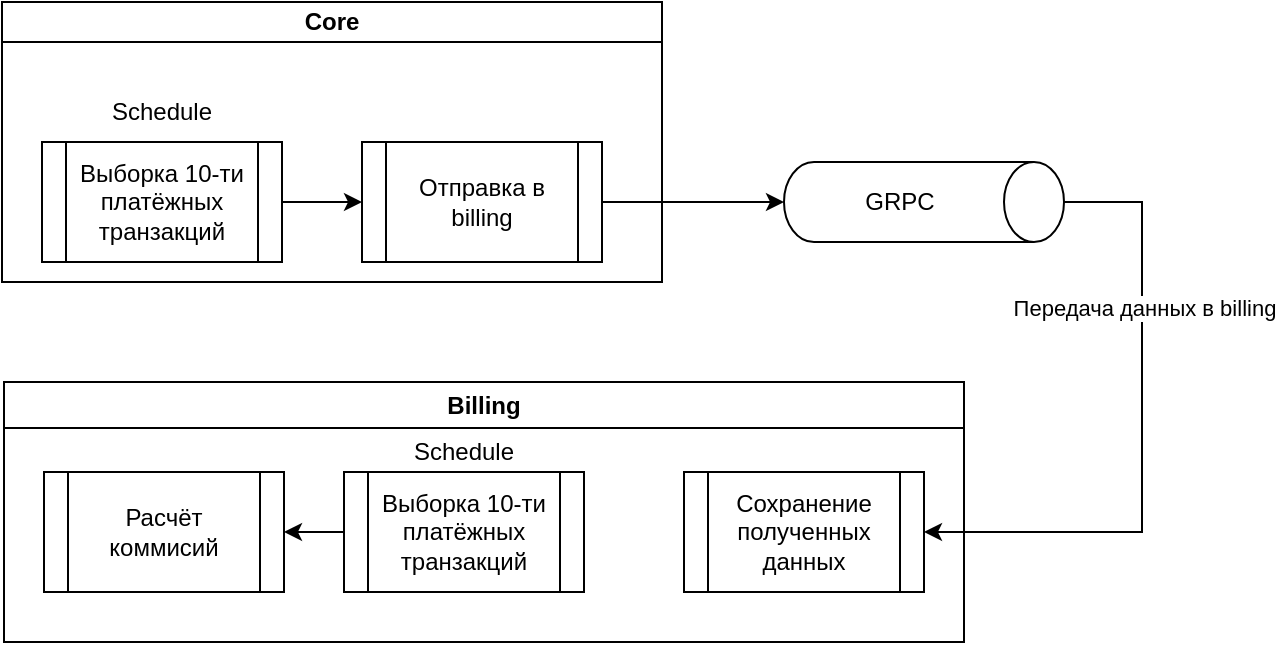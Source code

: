 <mxfile version="22.1.11" type="device">
  <diagram name="Страница — 1" id="i_1nofuGDh9692WDA7i8">
    <mxGraphModel dx="918" dy="712" grid="1" gridSize="10" guides="1" tooltips="1" connect="1" arrows="1" fold="1" page="1" pageScale="1" pageWidth="827" pageHeight="1169" math="0" shadow="0">
      <root>
        <mxCell id="0" />
        <mxCell id="1" parent="0" />
        <mxCell id="fdjorWTr2BMh_Uc09yl2-3" value="Core" style="swimlane;whiteSpace=wrap;html=1;startSize=20;" vertex="1" parent="1">
          <mxGeometry x="40" y="320" width="330" height="140" as="geometry" />
        </mxCell>
        <mxCell id="fdjorWTr2BMh_Uc09yl2-6" value="" style="edgeStyle=orthogonalEdgeStyle;rounded=0;orthogonalLoop=1;jettySize=auto;html=1;" edge="1" parent="fdjorWTr2BMh_Uc09yl2-3" source="fdjorWTr2BMh_Uc09yl2-4" target="fdjorWTr2BMh_Uc09yl2-5">
          <mxGeometry relative="1" as="geometry" />
        </mxCell>
        <mxCell id="fdjorWTr2BMh_Uc09yl2-4" value="Выборка 10-ти платёжных транзакций" style="shape=process;whiteSpace=wrap;html=1;backgroundOutline=1;" vertex="1" parent="fdjorWTr2BMh_Uc09yl2-3">
          <mxGeometry x="20" y="70" width="120" height="60" as="geometry" />
        </mxCell>
        <mxCell id="fdjorWTr2BMh_Uc09yl2-5" value="Отправка в billing" style="shape=process;whiteSpace=wrap;html=1;backgroundOutline=1;" vertex="1" parent="fdjorWTr2BMh_Uc09yl2-3">
          <mxGeometry x="180" y="70" width="120" height="60" as="geometry" />
        </mxCell>
        <mxCell id="fdjorWTr2BMh_Uc09yl2-18" value="Schedule" style="text;html=1;strokeColor=none;fillColor=none;align=center;verticalAlign=middle;whiteSpace=wrap;rounded=0;" vertex="1" parent="fdjorWTr2BMh_Uc09yl2-3">
          <mxGeometry x="50" y="40" width="60" height="30" as="geometry" />
        </mxCell>
        <mxCell id="fdjorWTr2BMh_Uc09yl2-12" style="edgeStyle=orthogonalEdgeStyle;rounded=0;orthogonalLoop=1;jettySize=auto;html=1;entryX=1;entryY=0.5;entryDx=0;entryDy=0;exitX=0.5;exitY=0;exitDx=0;exitDy=0;exitPerimeter=0;" edge="1" parent="1" source="fdjorWTr2BMh_Uc09yl2-7" target="fdjorWTr2BMh_Uc09yl2-14">
          <mxGeometry relative="1" as="geometry">
            <Array as="points">
              <mxPoint x="610" y="420" />
              <mxPoint x="610" y="585" />
            </Array>
          </mxGeometry>
        </mxCell>
        <mxCell id="fdjorWTr2BMh_Uc09yl2-13" value="Передача данных в billing" style="edgeLabel;html=1;align=center;verticalAlign=middle;resizable=0;points=[];" vertex="1" connectable="0" parent="fdjorWTr2BMh_Uc09yl2-12">
          <mxGeometry x="-0.416" y="1" relative="1" as="geometry">
            <mxPoint as="offset" />
          </mxGeometry>
        </mxCell>
        <mxCell id="fdjorWTr2BMh_Uc09yl2-7" value="GRPC" style="shape=cylinder3;whiteSpace=wrap;html=1;boundedLbl=1;backgroundOutline=1;size=15;rotation=90;labelBackgroundColor=none;labelBorderColor=none;horizontal=0;" vertex="1" parent="1">
          <mxGeometry x="481" y="350" width="40" height="140" as="geometry" />
        </mxCell>
        <mxCell id="fdjorWTr2BMh_Uc09yl2-11" value="Billing" style="swimlane;whiteSpace=wrap;html=1;" vertex="1" parent="1">
          <mxGeometry x="41" y="510" width="480" height="130" as="geometry" />
        </mxCell>
        <mxCell id="fdjorWTr2BMh_Uc09yl2-14" value="Сохранение полученных данных" style="shape=process;whiteSpace=wrap;html=1;backgroundOutline=1;" vertex="1" parent="fdjorWTr2BMh_Uc09yl2-11">
          <mxGeometry x="340" y="45" width="120" height="60" as="geometry" />
        </mxCell>
        <mxCell id="fdjorWTr2BMh_Uc09yl2-21" value="" style="edgeStyle=orthogonalEdgeStyle;rounded=0;orthogonalLoop=1;jettySize=auto;html=1;" edge="1" parent="fdjorWTr2BMh_Uc09yl2-11" source="fdjorWTr2BMh_Uc09yl2-15" target="fdjorWTr2BMh_Uc09yl2-20">
          <mxGeometry relative="1" as="geometry" />
        </mxCell>
        <mxCell id="fdjorWTr2BMh_Uc09yl2-15" value="Выборка 10-ти платёжных транзакций" style="shape=process;whiteSpace=wrap;html=1;backgroundOutline=1;" vertex="1" parent="fdjorWTr2BMh_Uc09yl2-11">
          <mxGeometry x="170" y="45" width="120" height="60" as="geometry" />
        </mxCell>
        <mxCell id="fdjorWTr2BMh_Uc09yl2-19" value="Schedule" style="text;html=1;strokeColor=none;fillColor=none;align=center;verticalAlign=middle;whiteSpace=wrap;rounded=0;" vertex="1" parent="fdjorWTr2BMh_Uc09yl2-11">
          <mxGeometry x="200" y="20" width="60" height="30" as="geometry" />
        </mxCell>
        <mxCell id="fdjorWTr2BMh_Uc09yl2-20" value="Расчёт коммисий" style="shape=process;whiteSpace=wrap;html=1;backgroundOutline=1;" vertex="1" parent="fdjorWTr2BMh_Uc09yl2-11">
          <mxGeometry x="20" y="45" width="120" height="60" as="geometry" />
        </mxCell>
        <mxCell id="fdjorWTr2BMh_Uc09yl2-17" style="edgeStyle=orthogonalEdgeStyle;rounded=0;orthogonalLoop=1;jettySize=auto;html=1;entryX=0.5;entryY=1;entryDx=0;entryDy=0;entryPerimeter=0;" edge="1" parent="1" source="fdjorWTr2BMh_Uc09yl2-5" target="fdjorWTr2BMh_Uc09yl2-7">
          <mxGeometry relative="1" as="geometry" />
        </mxCell>
      </root>
    </mxGraphModel>
  </diagram>
</mxfile>
